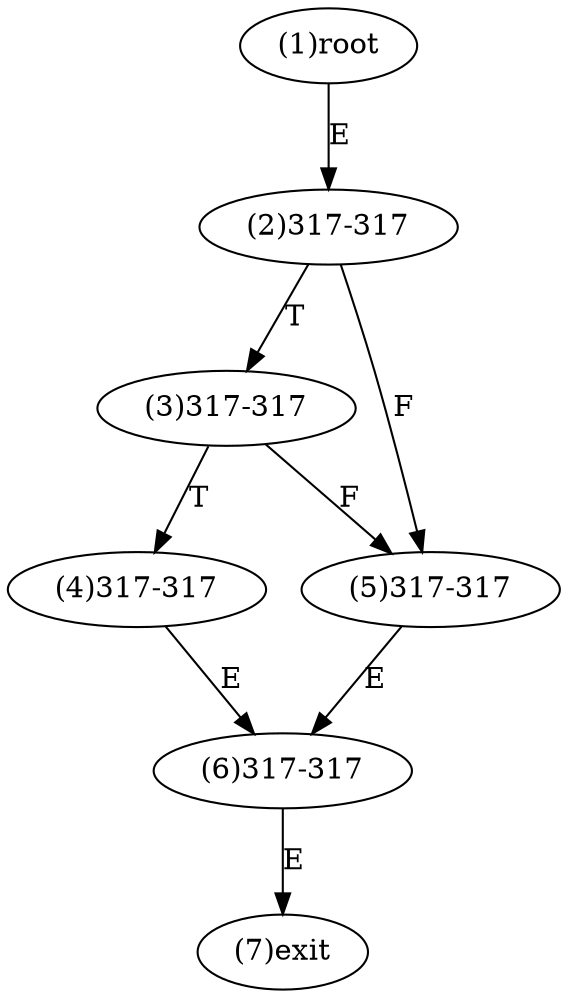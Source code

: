 digraph "" { 
1[ label="(1)root"];
2[ label="(2)317-317"];
3[ label="(3)317-317"];
4[ label="(4)317-317"];
5[ label="(5)317-317"];
6[ label="(6)317-317"];
7[ label="(7)exit"];
1->2[ label="E"];
2->5[ label="F"];
2->3[ label="T"];
3->5[ label="F"];
3->4[ label="T"];
4->6[ label="E"];
5->6[ label="E"];
6->7[ label="E"];
}